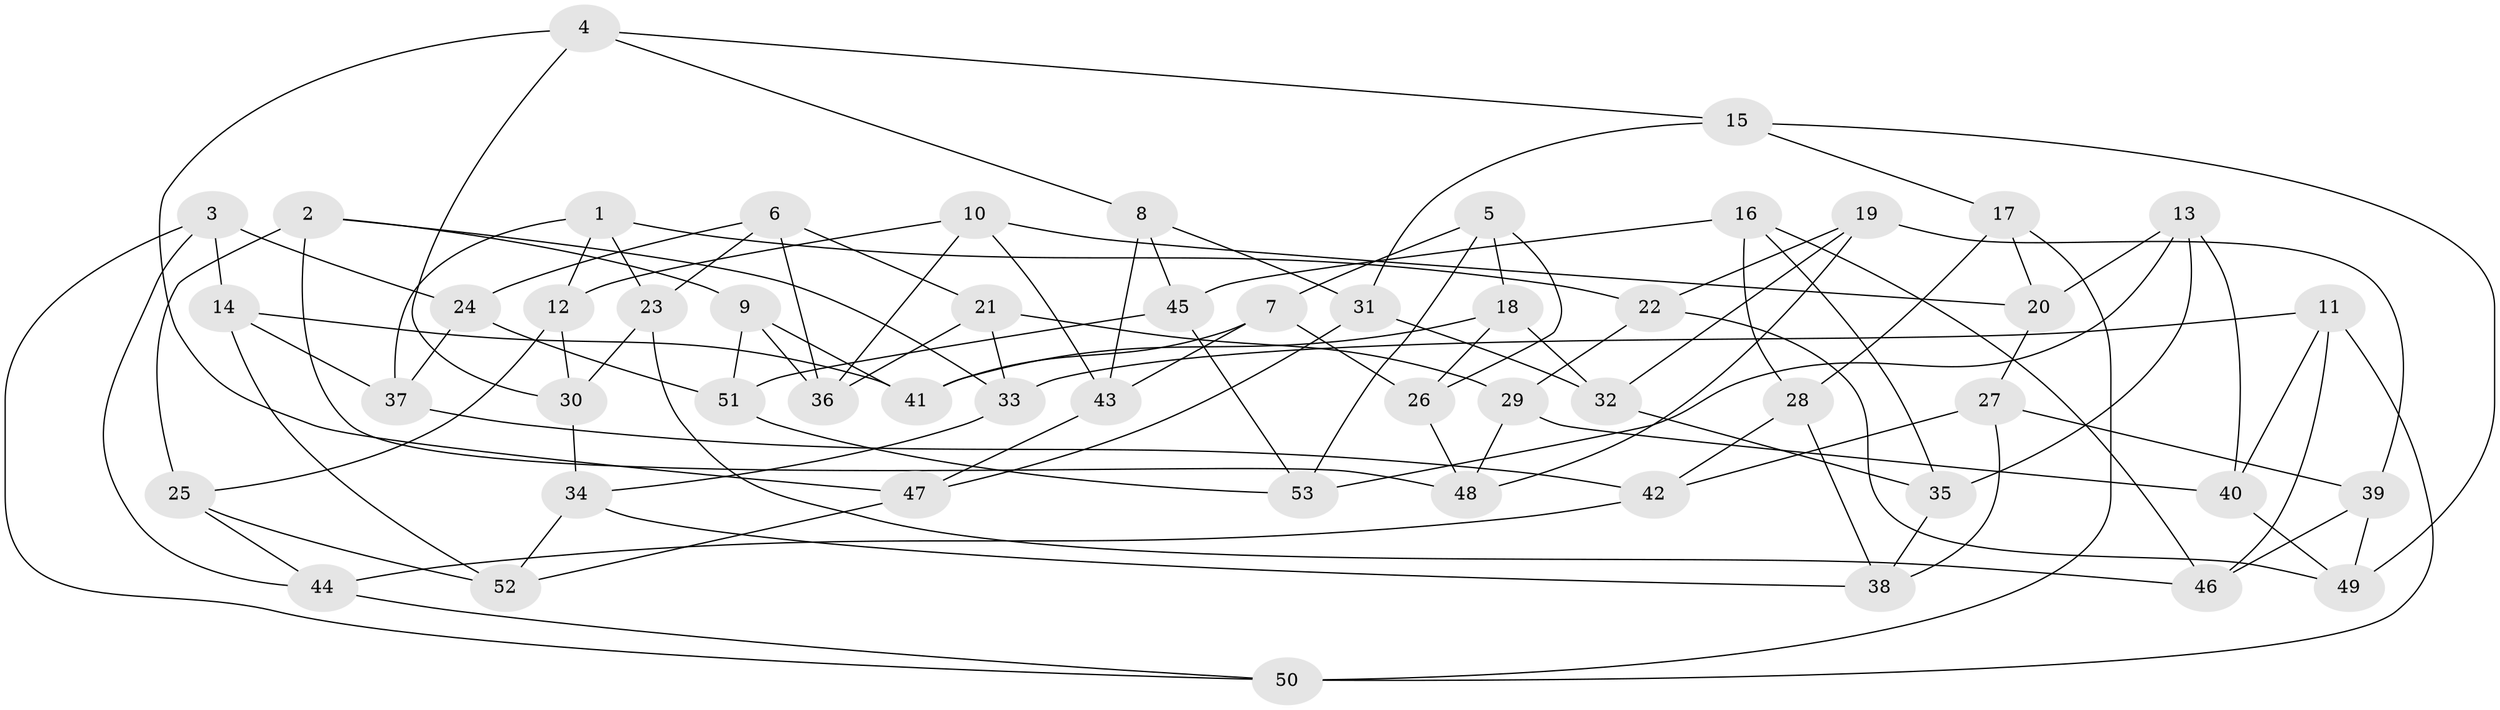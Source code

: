 // Generated by graph-tools (version 1.1) at 2025/37/03/09/25 02:37:48]
// undirected, 53 vertices, 106 edges
graph export_dot {
graph [start="1"]
  node [color=gray90,style=filled];
  1;
  2;
  3;
  4;
  5;
  6;
  7;
  8;
  9;
  10;
  11;
  12;
  13;
  14;
  15;
  16;
  17;
  18;
  19;
  20;
  21;
  22;
  23;
  24;
  25;
  26;
  27;
  28;
  29;
  30;
  31;
  32;
  33;
  34;
  35;
  36;
  37;
  38;
  39;
  40;
  41;
  42;
  43;
  44;
  45;
  46;
  47;
  48;
  49;
  50;
  51;
  52;
  53;
  1 -- 22;
  1 -- 37;
  1 -- 23;
  1 -- 12;
  2 -- 25;
  2 -- 33;
  2 -- 9;
  2 -- 48;
  3 -- 24;
  3 -- 14;
  3 -- 44;
  3 -- 50;
  4 -- 30;
  4 -- 8;
  4 -- 15;
  4 -- 47;
  5 -- 7;
  5 -- 26;
  5 -- 18;
  5 -- 53;
  6 -- 23;
  6 -- 24;
  6 -- 36;
  6 -- 21;
  7 -- 26;
  7 -- 41;
  7 -- 43;
  8 -- 43;
  8 -- 45;
  8 -- 31;
  9 -- 41;
  9 -- 51;
  9 -- 36;
  10 -- 43;
  10 -- 20;
  10 -- 12;
  10 -- 36;
  11 -- 46;
  11 -- 50;
  11 -- 40;
  11 -- 33;
  12 -- 25;
  12 -- 30;
  13 -- 53;
  13 -- 35;
  13 -- 40;
  13 -- 20;
  14 -- 37;
  14 -- 41;
  14 -- 52;
  15 -- 49;
  15 -- 31;
  15 -- 17;
  16 -- 46;
  16 -- 45;
  16 -- 35;
  16 -- 28;
  17 -- 50;
  17 -- 20;
  17 -- 28;
  18 -- 41;
  18 -- 32;
  18 -- 26;
  19 -- 39;
  19 -- 48;
  19 -- 32;
  19 -- 22;
  20 -- 27;
  21 -- 29;
  21 -- 33;
  21 -- 36;
  22 -- 49;
  22 -- 29;
  23 -- 46;
  23 -- 30;
  24 -- 37;
  24 -- 51;
  25 -- 52;
  25 -- 44;
  26 -- 48;
  27 -- 38;
  27 -- 39;
  27 -- 42;
  28 -- 42;
  28 -- 38;
  29 -- 40;
  29 -- 48;
  30 -- 34;
  31 -- 47;
  31 -- 32;
  32 -- 35;
  33 -- 34;
  34 -- 52;
  34 -- 38;
  35 -- 38;
  37 -- 42;
  39 -- 46;
  39 -- 49;
  40 -- 49;
  42 -- 44;
  43 -- 47;
  44 -- 50;
  45 -- 51;
  45 -- 53;
  47 -- 52;
  51 -- 53;
}

